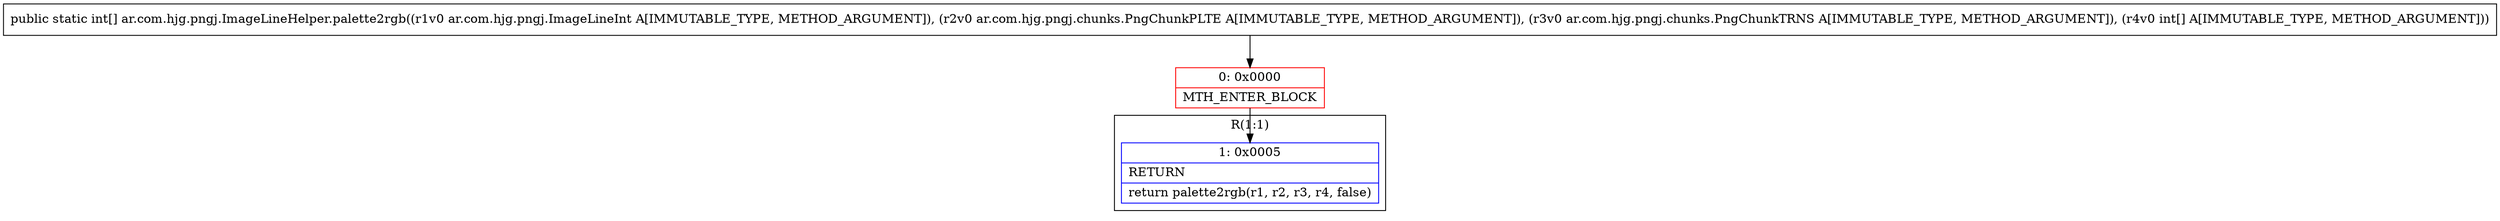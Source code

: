 digraph "CFG forar.com.hjg.pngj.ImageLineHelper.palette2rgb(Lar\/com\/hjg\/pngj\/ImageLineInt;Lar\/com\/hjg\/pngj\/chunks\/PngChunkPLTE;Lar\/com\/hjg\/pngj\/chunks\/PngChunkTRNS;[I)[I" {
subgraph cluster_Region_1711666526 {
label = "R(1:1)";
node [shape=record,color=blue];
Node_1 [shape=record,label="{1\:\ 0x0005|RETURN\l|return palette2rgb(r1, r2, r3, r4, false)\l}"];
}
Node_0 [shape=record,color=red,label="{0\:\ 0x0000|MTH_ENTER_BLOCK\l}"];
MethodNode[shape=record,label="{public static int[] ar.com.hjg.pngj.ImageLineHelper.palette2rgb((r1v0 ar.com.hjg.pngj.ImageLineInt A[IMMUTABLE_TYPE, METHOD_ARGUMENT]), (r2v0 ar.com.hjg.pngj.chunks.PngChunkPLTE A[IMMUTABLE_TYPE, METHOD_ARGUMENT]), (r3v0 ar.com.hjg.pngj.chunks.PngChunkTRNS A[IMMUTABLE_TYPE, METHOD_ARGUMENT]), (r4v0 int[] A[IMMUTABLE_TYPE, METHOD_ARGUMENT])) }"];
MethodNode -> Node_0;
Node_0 -> Node_1;
}

